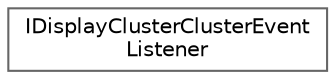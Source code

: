 digraph "Graphical Class Hierarchy"
{
 // INTERACTIVE_SVG=YES
 // LATEX_PDF_SIZE
  bgcolor="transparent";
  edge [fontname=Helvetica,fontsize=10,labelfontname=Helvetica,labelfontsize=10];
  node [fontname=Helvetica,fontsize=10,shape=box,height=0.2,width=0.4];
  rankdir="LR";
  Node0 [id="Node000000",label="IDisplayClusterClusterEvent\lListener",height=0.2,width=0.4,color="grey40", fillcolor="white", style="filled",URL="$d1/d2f/classIDisplayClusterClusterEventListener.html",tooltip="Interface for cluster event listeners."];
}
